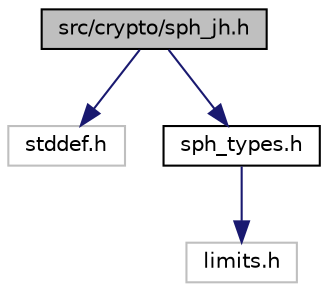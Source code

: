 digraph "src/crypto/sph_jh.h"
{
  edge [fontname="Helvetica",fontsize="10",labelfontname="Helvetica",labelfontsize="10"];
  node [fontname="Helvetica",fontsize="10",shape=record];
  Node0 [label="src/crypto/sph_jh.h",height=0.2,width=0.4,color="black", fillcolor="grey75", style="filled", fontcolor="black"];
  Node0 -> Node1 [color="midnightblue",fontsize="10",style="solid",fontname="Helvetica"];
  Node1 [label="stddef.h",height=0.2,width=0.4,color="grey75", fillcolor="white", style="filled"];
  Node0 -> Node2 [color="midnightblue",fontsize="10",style="solid",fontname="Helvetica"];
  Node2 [label="sph_types.h",height=0.2,width=0.4,color="black", fillcolor="white", style="filled",URL="$sph__types_8h.html",tooltip="Basic type definitions. "];
  Node2 -> Node3 [color="midnightblue",fontsize="10",style="solid",fontname="Helvetica"];
  Node3 [label="limits.h",height=0.2,width=0.4,color="grey75", fillcolor="white", style="filled"];
}
